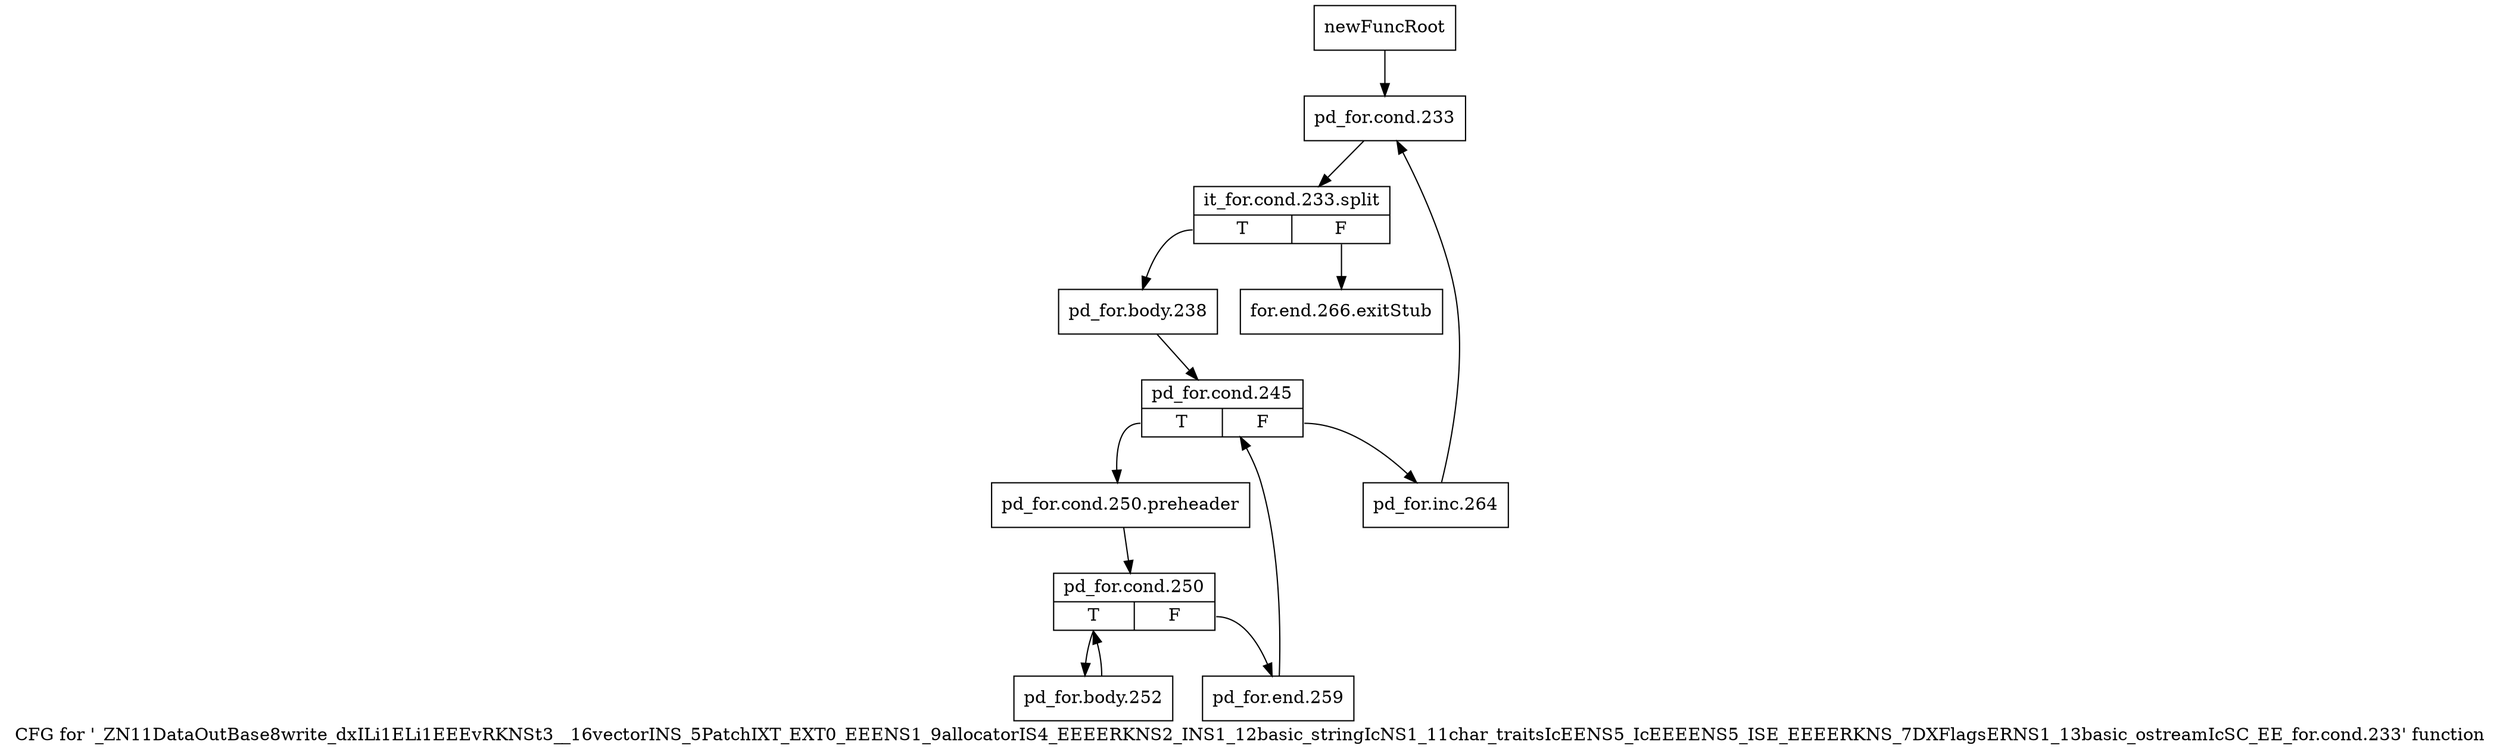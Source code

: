 digraph "CFG for '_ZN11DataOutBase8write_dxILi1ELi1EEEvRKNSt3__16vectorINS_5PatchIXT_EXT0_EEENS1_9allocatorIS4_EEEERKNS2_INS1_12basic_stringIcNS1_11char_traitsIcEENS5_IcEEEENS5_ISE_EEEERKNS_7DXFlagsERNS1_13basic_ostreamIcSC_EE_for.cond.233' function" {
	label="CFG for '_ZN11DataOutBase8write_dxILi1ELi1EEEvRKNSt3__16vectorINS_5PatchIXT_EXT0_EEENS1_9allocatorIS4_EEEERKNS2_INS1_12basic_stringIcNS1_11char_traitsIcEENS5_IcEEEENS5_ISE_EEEERKNS_7DXFlagsERNS1_13basic_ostreamIcSC_EE_for.cond.233' function";

	Node0x8b89f40 [shape=record,label="{newFuncRoot}"];
	Node0x8b89f40 -> Node0x8b89fe0;
	Node0x8b89f90 [shape=record,label="{for.end.266.exitStub}"];
	Node0x8b89fe0 [shape=record,label="{pd_for.cond.233}"];
	Node0x8b89fe0 -> Node0xb7b0e20;
	Node0xb7b0e20 [shape=record,label="{it_for.cond.233.split|{<s0>T|<s1>F}}"];
	Node0xb7b0e20:s0 -> Node0x8b8a030;
	Node0xb7b0e20:s1 -> Node0x8b89f90;
	Node0x8b8a030 [shape=record,label="{pd_for.body.238}"];
	Node0x8b8a030 -> Node0x8b8a080;
	Node0x8b8a080 [shape=record,label="{pd_for.cond.245|{<s0>T|<s1>F}}"];
	Node0x8b8a080:s0 -> Node0x8b8a120;
	Node0x8b8a080:s1 -> Node0x8b8a0d0;
	Node0x8b8a0d0 [shape=record,label="{pd_for.inc.264}"];
	Node0x8b8a0d0 -> Node0x8b89fe0;
	Node0x8b8a120 [shape=record,label="{pd_for.cond.250.preheader}"];
	Node0x8b8a120 -> Node0x8b8a170;
	Node0x8b8a170 [shape=record,label="{pd_for.cond.250|{<s0>T|<s1>F}}"];
	Node0x8b8a170:s0 -> Node0x8b8a210;
	Node0x8b8a170:s1 -> Node0x8b8a1c0;
	Node0x8b8a1c0 [shape=record,label="{pd_for.end.259}"];
	Node0x8b8a1c0 -> Node0x8b8a080;
	Node0x8b8a210 [shape=record,label="{pd_for.body.252}"];
	Node0x8b8a210 -> Node0x8b8a170;
}
